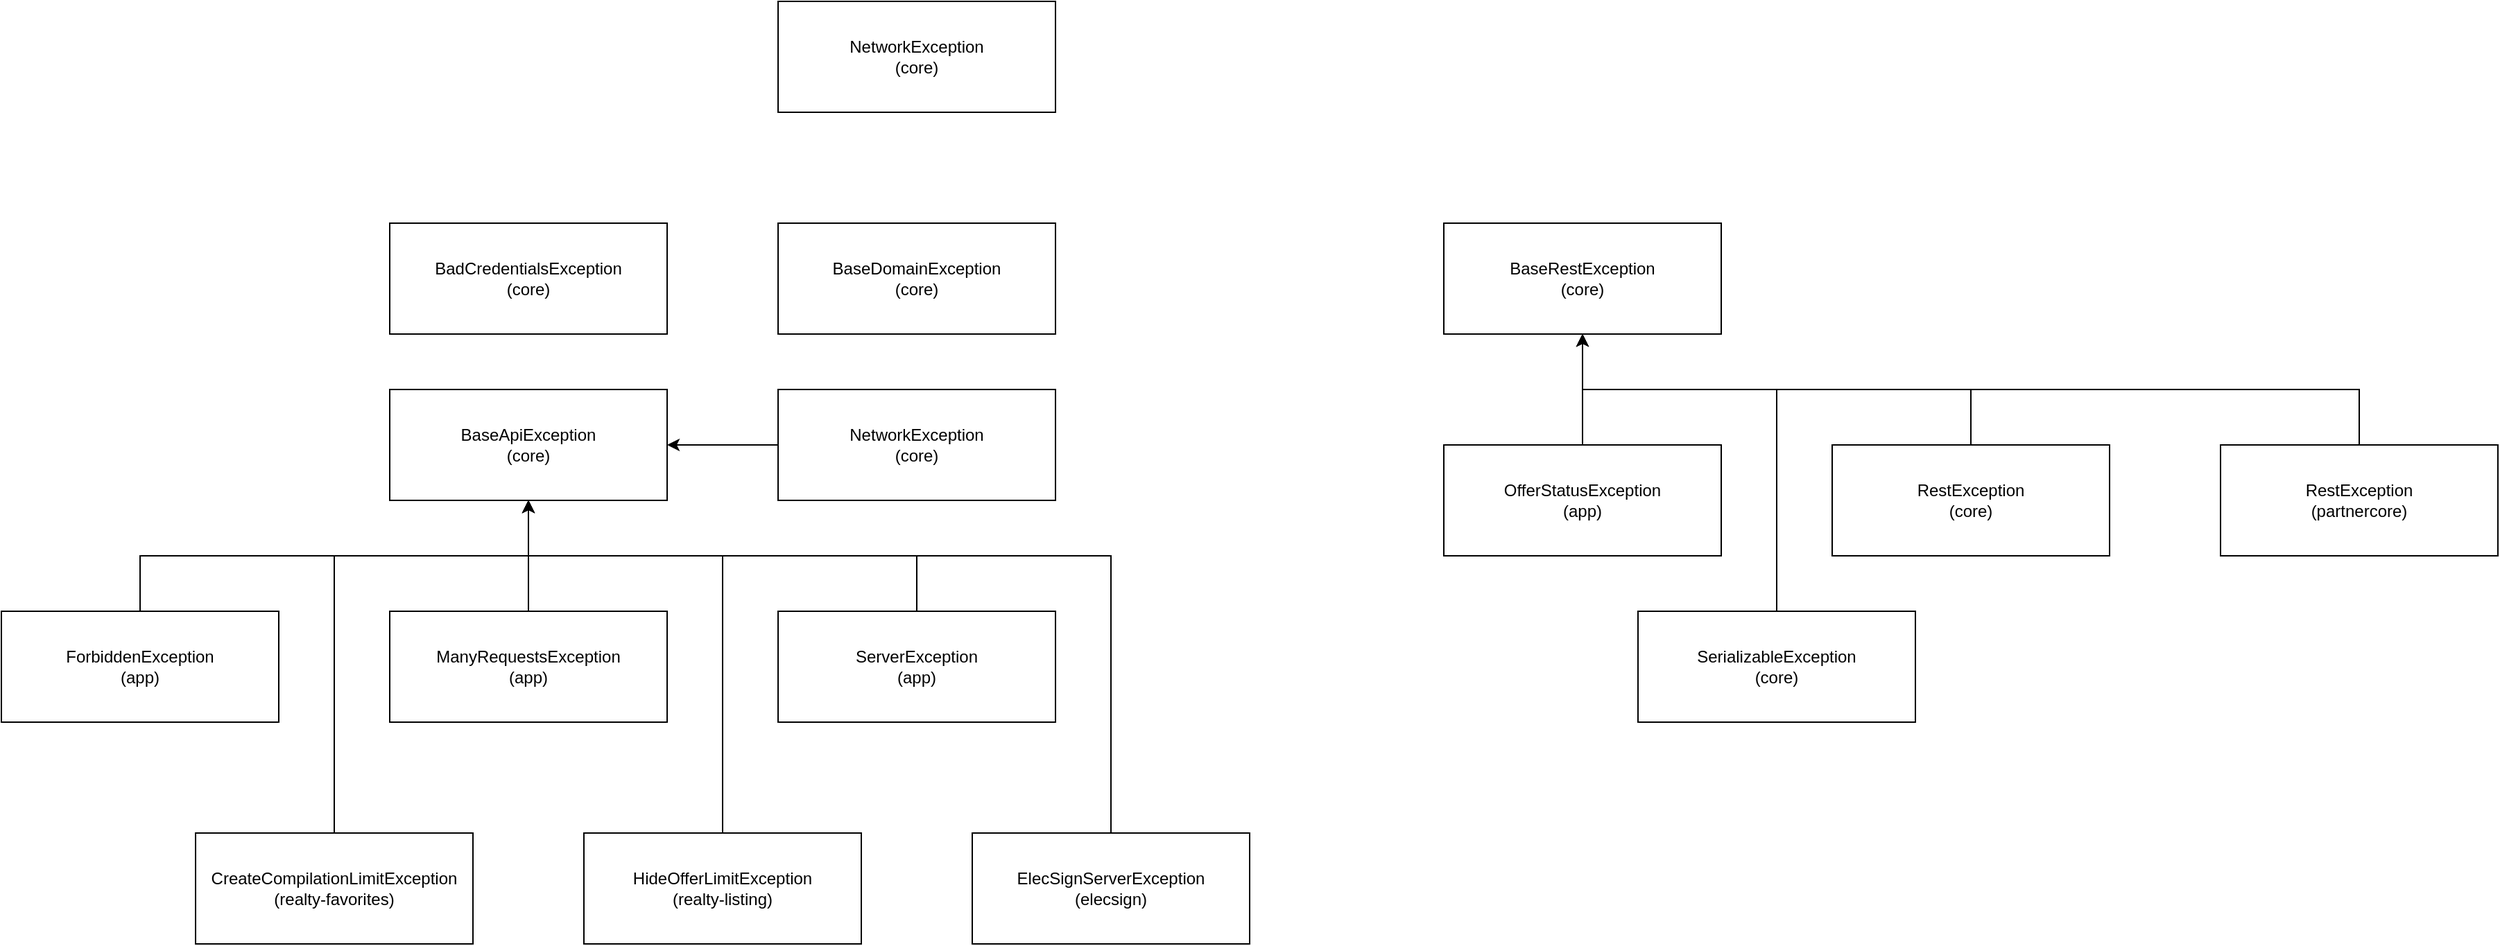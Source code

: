 <mxfile version="22.0.8" type="github">
  <diagram name="Page-1" id="krFyd3VAVPyLNUd_DLIA">
    <mxGraphModel dx="1242" dy="776" grid="1" gridSize="10" guides="1" tooltips="1" connect="1" arrows="1" fold="1" page="1" pageScale="1" pageWidth="850" pageHeight="1100" math="0" shadow="0">
      <root>
        <mxCell id="0" />
        <mxCell id="1" parent="0" />
        <mxCell id="BcmAvLzM47DuS9mzZTEV-1" value="BaseApiException&lt;br&gt;(core)" style="rounded=0;whiteSpace=wrap;html=1;" vertex="1" parent="1">
          <mxGeometry x="280" y="360" width="200" height="80" as="geometry" />
        </mxCell>
        <mxCell id="BcmAvLzM47DuS9mzZTEV-20" style="edgeStyle=orthogonalEdgeStyle;rounded=0;orthogonalLoop=1;jettySize=auto;html=1;exitX=0.5;exitY=0;exitDx=0;exitDy=0;entryX=0.5;entryY=1;entryDx=0;entryDy=0;" edge="1" parent="1" source="BcmAvLzM47DuS9mzZTEV-2" target="BcmAvLzM47DuS9mzZTEV-1">
          <mxGeometry relative="1" as="geometry">
            <Array as="points">
              <mxPoint x="240" y="480" />
              <mxPoint x="380" y="480" />
            </Array>
          </mxGeometry>
        </mxCell>
        <mxCell id="BcmAvLzM47DuS9mzZTEV-2" value="CreateCompilationLimitException (realty-favorites)" style="rounded=0;whiteSpace=wrap;html=1;" vertex="1" parent="1">
          <mxGeometry x="140" y="680" width="200" height="80" as="geometry" />
        </mxCell>
        <mxCell id="BcmAvLzM47DuS9mzZTEV-22" style="edgeStyle=orthogonalEdgeStyle;rounded=0;orthogonalLoop=1;jettySize=auto;html=1;exitX=0.5;exitY=0;exitDx=0;exitDy=0;entryX=0.5;entryY=1;entryDx=0;entryDy=0;" edge="1" parent="1" source="BcmAvLzM47DuS9mzZTEV-4" target="BcmAvLzM47DuS9mzZTEV-1">
          <mxGeometry relative="1" as="geometry">
            <Array as="points">
              <mxPoint x="800" y="480" />
              <mxPoint x="380" y="480" />
            </Array>
          </mxGeometry>
        </mxCell>
        <mxCell id="BcmAvLzM47DuS9mzZTEV-4" value="ElecSignServerException&lt;br&gt;(elecsign)" style="rounded=0;whiteSpace=wrap;html=1;" vertex="1" parent="1">
          <mxGeometry x="700" y="680" width="200" height="80" as="geometry" />
        </mxCell>
        <mxCell id="BcmAvLzM47DuS9mzZTEV-18" style="edgeStyle=orthogonalEdgeStyle;rounded=0;orthogonalLoop=1;jettySize=auto;html=1;exitX=0.5;exitY=0;exitDx=0;exitDy=0;entryX=0.5;entryY=1;entryDx=0;entryDy=0;" edge="1" parent="1" source="BcmAvLzM47DuS9mzZTEV-6" target="BcmAvLzM47DuS9mzZTEV-1">
          <mxGeometry relative="1" as="geometry" />
        </mxCell>
        <mxCell id="BcmAvLzM47DuS9mzZTEV-6" value="ForbiddenException&lt;br&gt;(app)" style="rounded=0;whiteSpace=wrap;html=1;" vertex="1" parent="1">
          <mxGeometry y="520" width="200" height="80" as="geometry" />
        </mxCell>
        <mxCell id="BcmAvLzM47DuS9mzZTEV-21" style="edgeStyle=orthogonalEdgeStyle;rounded=0;orthogonalLoop=1;jettySize=auto;html=1;exitX=0.5;exitY=0;exitDx=0;exitDy=0;entryX=0.5;entryY=1;entryDx=0;entryDy=0;" edge="1" parent="1" source="BcmAvLzM47DuS9mzZTEV-8" target="BcmAvLzM47DuS9mzZTEV-1">
          <mxGeometry relative="1" as="geometry">
            <Array as="points">
              <mxPoint x="520" y="480" />
              <mxPoint x="380" y="480" />
            </Array>
          </mxGeometry>
        </mxCell>
        <mxCell id="BcmAvLzM47DuS9mzZTEV-8" value="HideOfferLimitException&lt;br&gt;(realty-listing)" style="rounded=0;whiteSpace=wrap;html=1;" vertex="1" parent="1">
          <mxGeometry x="420" y="680" width="200" height="80" as="geometry" />
        </mxCell>
        <mxCell id="BcmAvLzM47DuS9mzZTEV-17" style="edgeStyle=orthogonalEdgeStyle;rounded=0;orthogonalLoop=1;jettySize=auto;html=1;exitX=0.5;exitY=0;exitDx=0;exitDy=0;entryX=0.5;entryY=1;entryDx=0;entryDy=0;" edge="1" parent="1" source="BcmAvLzM47DuS9mzZTEV-10" target="BcmAvLzM47DuS9mzZTEV-1">
          <mxGeometry relative="1" as="geometry" />
        </mxCell>
        <mxCell id="BcmAvLzM47DuS9mzZTEV-10" value="ManyRequestsException&lt;br&gt;(app)" style="rounded=0;whiteSpace=wrap;html=1;" vertex="1" parent="1">
          <mxGeometry x="280" y="520" width="200" height="80" as="geometry" />
        </mxCell>
        <mxCell id="BcmAvLzM47DuS9mzZTEV-16" style="edgeStyle=orthogonalEdgeStyle;rounded=0;orthogonalLoop=1;jettySize=auto;html=1;exitX=0;exitY=0.5;exitDx=0;exitDy=0;entryX=1;entryY=0.5;entryDx=0;entryDy=0;" edge="1" parent="1" source="BcmAvLzM47DuS9mzZTEV-12" target="BcmAvLzM47DuS9mzZTEV-1">
          <mxGeometry relative="1" as="geometry" />
        </mxCell>
        <mxCell id="BcmAvLzM47DuS9mzZTEV-12" value="NetworkException&lt;br&gt;(core)" style="rounded=0;whiteSpace=wrap;html=1;" vertex="1" parent="1">
          <mxGeometry x="560" y="360" width="200" height="80" as="geometry" />
        </mxCell>
        <mxCell id="BcmAvLzM47DuS9mzZTEV-19" style="edgeStyle=orthogonalEdgeStyle;rounded=0;orthogonalLoop=1;jettySize=auto;html=1;exitX=0.5;exitY=0;exitDx=0;exitDy=0;entryX=0.5;entryY=1;entryDx=0;entryDy=0;" edge="1" parent="1" source="BcmAvLzM47DuS9mzZTEV-14" target="BcmAvLzM47DuS9mzZTEV-1">
          <mxGeometry relative="1" as="geometry" />
        </mxCell>
        <mxCell id="BcmAvLzM47DuS9mzZTEV-14" value="ServerException&lt;br&gt;(app)" style="rounded=0;whiteSpace=wrap;html=1;" vertex="1" parent="1">
          <mxGeometry x="560" y="520" width="200" height="80" as="geometry" />
        </mxCell>
        <mxCell id="BcmAvLzM47DuS9mzZTEV-24" value="BadCredentialsException&lt;br&gt;(core)" style="rounded=0;whiteSpace=wrap;html=1;" vertex="1" parent="1">
          <mxGeometry x="280" y="240" width="200" height="80" as="geometry" />
        </mxCell>
        <mxCell id="BcmAvLzM47DuS9mzZTEV-25" value="BaseDomainException&lt;br&gt;(core)" style="rounded=0;whiteSpace=wrap;html=1;" vertex="1" parent="1">
          <mxGeometry x="560" y="240" width="200" height="80" as="geometry" />
        </mxCell>
        <mxCell id="BcmAvLzM47DuS9mzZTEV-26" value="BaseRestException&lt;br&gt;(core)" style="rounded=0;whiteSpace=wrap;html=1;" vertex="1" parent="1">
          <mxGeometry x="1040" y="240" width="200" height="80" as="geometry" />
        </mxCell>
        <mxCell id="BcmAvLzM47DuS9mzZTEV-28" style="edgeStyle=orthogonalEdgeStyle;rounded=0;orthogonalLoop=1;jettySize=auto;html=1;exitX=0.5;exitY=0;exitDx=0;exitDy=0;entryX=0.5;entryY=1;entryDx=0;entryDy=0;" edge="1" parent="1" source="BcmAvLzM47DuS9mzZTEV-27" target="BcmAvLzM47DuS9mzZTEV-26">
          <mxGeometry relative="1" as="geometry" />
        </mxCell>
        <mxCell id="BcmAvLzM47DuS9mzZTEV-27" value="OfferStatusException&lt;br&gt;(app)" style="rounded=0;whiteSpace=wrap;html=1;" vertex="1" parent="1">
          <mxGeometry x="1040" y="400" width="200" height="80" as="geometry" />
        </mxCell>
        <mxCell id="BcmAvLzM47DuS9mzZTEV-30" style="edgeStyle=orthogonalEdgeStyle;rounded=0;orthogonalLoop=1;jettySize=auto;html=1;exitX=0.5;exitY=0;exitDx=0;exitDy=0;entryX=0.5;entryY=1;entryDx=0;entryDy=0;" edge="1" parent="1" source="BcmAvLzM47DuS9mzZTEV-29" target="BcmAvLzM47DuS9mzZTEV-26">
          <mxGeometry relative="1" as="geometry" />
        </mxCell>
        <mxCell id="BcmAvLzM47DuS9mzZTEV-29" value="RestException&lt;br&gt;(core)" style="rounded=0;whiteSpace=wrap;html=1;" vertex="1" parent="1">
          <mxGeometry x="1320" y="400" width="200" height="80" as="geometry" />
        </mxCell>
        <mxCell id="BcmAvLzM47DuS9mzZTEV-32" style="edgeStyle=orthogonalEdgeStyle;rounded=0;orthogonalLoop=1;jettySize=auto;html=1;exitX=0.5;exitY=0;exitDx=0;exitDy=0;entryX=0.5;entryY=1;entryDx=0;entryDy=0;" edge="1" parent="1" source="BcmAvLzM47DuS9mzZTEV-31" target="BcmAvLzM47DuS9mzZTEV-26">
          <mxGeometry relative="1" as="geometry" />
        </mxCell>
        <mxCell id="BcmAvLzM47DuS9mzZTEV-31" value="RestException&lt;br&gt;(partnercore)" style="rounded=0;whiteSpace=wrap;html=1;" vertex="1" parent="1">
          <mxGeometry x="1600" y="400" width="200" height="80" as="geometry" />
        </mxCell>
        <mxCell id="BcmAvLzM47DuS9mzZTEV-34" style="edgeStyle=orthogonalEdgeStyle;rounded=0;orthogonalLoop=1;jettySize=auto;html=1;exitX=0.5;exitY=0;exitDx=0;exitDy=0;entryX=0.5;entryY=1;entryDx=0;entryDy=0;" edge="1" parent="1" source="BcmAvLzM47DuS9mzZTEV-33" target="BcmAvLzM47DuS9mzZTEV-26">
          <mxGeometry relative="1" as="geometry">
            <Array as="points">
              <mxPoint x="1280" y="360" />
              <mxPoint x="1140" y="360" />
            </Array>
          </mxGeometry>
        </mxCell>
        <mxCell id="BcmAvLzM47DuS9mzZTEV-33" value="SerializableException&lt;br&gt;(core)" style="rounded=0;whiteSpace=wrap;html=1;" vertex="1" parent="1">
          <mxGeometry x="1180" y="520" width="200" height="80" as="geometry" />
        </mxCell>
        <mxCell id="BcmAvLzM47DuS9mzZTEV-35" value="NetworkException&lt;br&gt;(core)" style="rounded=0;whiteSpace=wrap;html=1;" vertex="1" parent="1">
          <mxGeometry x="560" y="80" width="200" height="80" as="geometry" />
        </mxCell>
      </root>
    </mxGraphModel>
  </diagram>
</mxfile>

